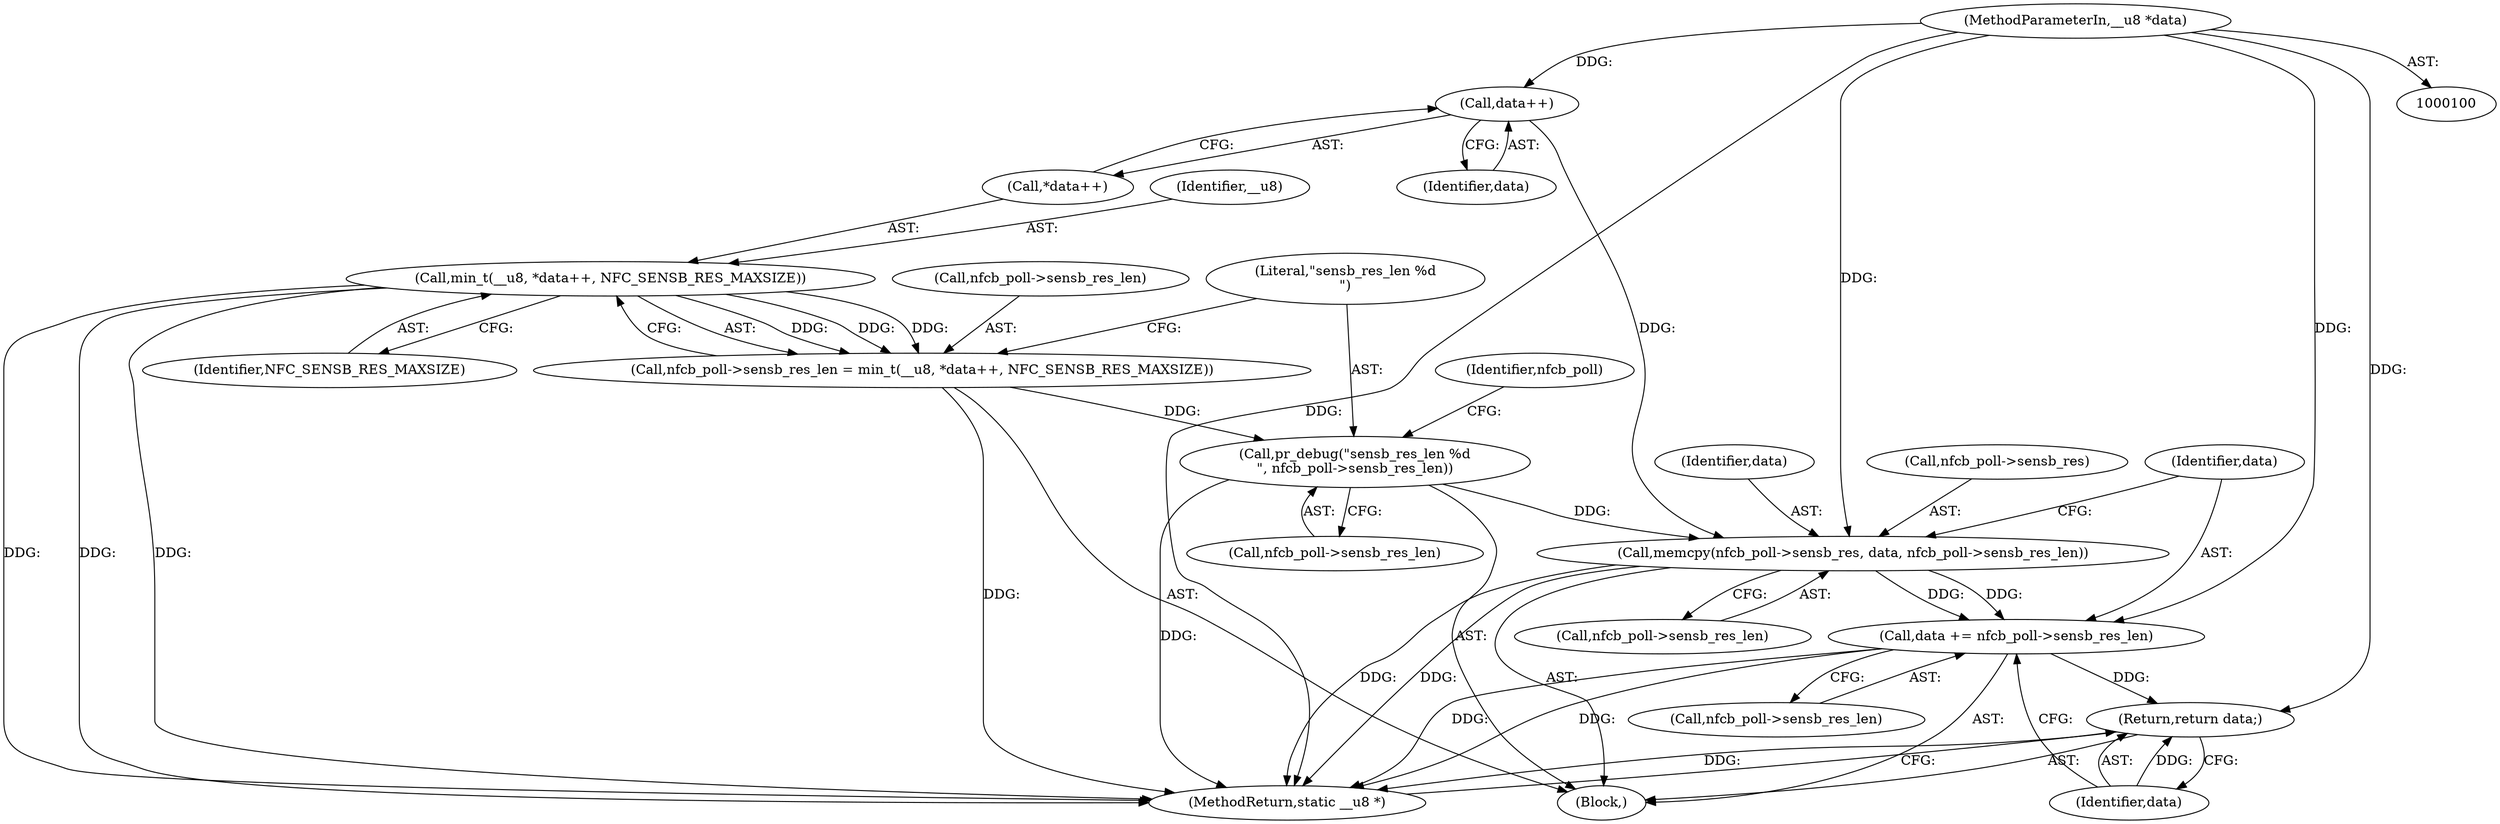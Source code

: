 digraph "0_linux_67de956ff5dc1d4f321e16cfbd63f5be3b691b43_1@API" {
"1000120" [label="(Call,memcpy(nfcb_poll->sensb_res, data, nfcb_poll->sensb_res_len))"];
"1000112" [label="(Call,data++)"];
"1000103" [label="(MethodParameterIn,__u8 *data)"];
"1000115" [label="(Call,pr_debug(\"sensb_res_len %d\n\", nfcb_poll->sensb_res_len))"];
"1000105" [label="(Call,nfcb_poll->sensb_res_len = min_t(__u8, *data++, NFC_SENSB_RES_MAXSIZE))"];
"1000109" [label="(Call,min_t(__u8, *data++, NFC_SENSB_RES_MAXSIZE))"];
"1000128" [label="(Call,data += nfcb_poll->sensb_res_len)"];
"1000133" [label="(Return,return data;)"];
"1000117" [label="(Call,nfcb_poll->sensb_res_len)"];
"1000103" [label="(MethodParameterIn,__u8 *data)"];
"1000104" [label="(Block,)"];
"1000111" [label="(Call,*data++)"];
"1000120" [label="(Call,memcpy(nfcb_poll->sensb_res, data, nfcb_poll->sensb_res_len))"];
"1000106" [label="(Call,nfcb_poll->sensb_res_len)"];
"1000125" [label="(Call,nfcb_poll->sensb_res_len)"];
"1000115" [label="(Call,pr_debug(\"sensb_res_len %d\n\", nfcb_poll->sensb_res_len))"];
"1000130" [label="(Call,nfcb_poll->sensb_res_len)"];
"1000121" [label="(Call,nfcb_poll->sensb_res)"];
"1000134" [label="(Identifier,data)"];
"1000128" [label="(Call,data += nfcb_poll->sensb_res_len)"];
"1000135" [label="(MethodReturn,static __u8 *)"];
"1000110" [label="(Identifier,__u8)"];
"1000114" [label="(Identifier,NFC_SENSB_RES_MAXSIZE)"];
"1000109" [label="(Call,min_t(__u8, *data++, NFC_SENSB_RES_MAXSIZE))"];
"1000113" [label="(Identifier,data)"];
"1000122" [label="(Identifier,nfcb_poll)"];
"1000105" [label="(Call,nfcb_poll->sensb_res_len = min_t(__u8, *data++, NFC_SENSB_RES_MAXSIZE))"];
"1000133" [label="(Return,return data;)"];
"1000112" [label="(Call,data++)"];
"1000116" [label="(Literal,\"sensb_res_len %d\n\")"];
"1000129" [label="(Identifier,data)"];
"1000124" [label="(Identifier,data)"];
"1000120" -> "1000104"  [label="AST: "];
"1000120" -> "1000125"  [label="CFG: "];
"1000121" -> "1000120"  [label="AST: "];
"1000124" -> "1000120"  [label="AST: "];
"1000125" -> "1000120"  [label="AST: "];
"1000129" -> "1000120"  [label="CFG: "];
"1000120" -> "1000135"  [label="DDG: "];
"1000120" -> "1000135"  [label="DDG: "];
"1000112" -> "1000120"  [label="DDG: "];
"1000103" -> "1000120"  [label="DDG: "];
"1000115" -> "1000120"  [label="DDG: "];
"1000120" -> "1000128"  [label="DDG: "];
"1000120" -> "1000128"  [label="DDG: "];
"1000112" -> "1000111"  [label="AST: "];
"1000112" -> "1000113"  [label="CFG: "];
"1000113" -> "1000112"  [label="AST: "];
"1000111" -> "1000112"  [label="CFG: "];
"1000103" -> "1000112"  [label="DDG: "];
"1000103" -> "1000100"  [label="AST: "];
"1000103" -> "1000135"  [label="DDG: "];
"1000103" -> "1000128"  [label="DDG: "];
"1000103" -> "1000133"  [label="DDG: "];
"1000115" -> "1000104"  [label="AST: "];
"1000115" -> "1000117"  [label="CFG: "];
"1000116" -> "1000115"  [label="AST: "];
"1000117" -> "1000115"  [label="AST: "];
"1000122" -> "1000115"  [label="CFG: "];
"1000115" -> "1000135"  [label="DDG: "];
"1000105" -> "1000115"  [label="DDG: "];
"1000105" -> "1000104"  [label="AST: "];
"1000105" -> "1000109"  [label="CFG: "];
"1000106" -> "1000105"  [label="AST: "];
"1000109" -> "1000105"  [label="AST: "];
"1000116" -> "1000105"  [label="CFG: "];
"1000105" -> "1000135"  [label="DDG: "];
"1000109" -> "1000105"  [label="DDG: "];
"1000109" -> "1000105"  [label="DDG: "];
"1000109" -> "1000105"  [label="DDG: "];
"1000109" -> "1000114"  [label="CFG: "];
"1000110" -> "1000109"  [label="AST: "];
"1000111" -> "1000109"  [label="AST: "];
"1000114" -> "1000109"  [label="AST: "];
"1000109" -> "1000135"  [label="DDG: "];
"1000109" -> "1000135"  [label="DDG: "];
"1000109" -> "1000135"  [label="DDG: "];
"1000128" -> "1000104"  [label="AST: "];
"1000128" -> "1000130"  [label="CFG: "];
"1000129" -> "1000128"  [label="AST: "];
"1000130" -> "1000128"  [label="AST: "];
"1000134" -> "1000128"  [label="CFG: "];
"1000128" -> "1000135"  [label="DDG: "];
"1000128" -> "1000135"  [label="DDG: "];
"1000128" -> "1000133"  [label="DDG: "];
"1000133" -> "1000104"  [label="AST: "];
"1000133" -> "1000134"  [label="CFG: "];
"1000134" -> "1000133"  [label="AST: "];
"1000135" -> "1000133"  [label="CFG: "];
"1000133" -> "1000135"  [label="DDG: "];
"1000134" -> "1000133"  [label="DDG: "];
}
